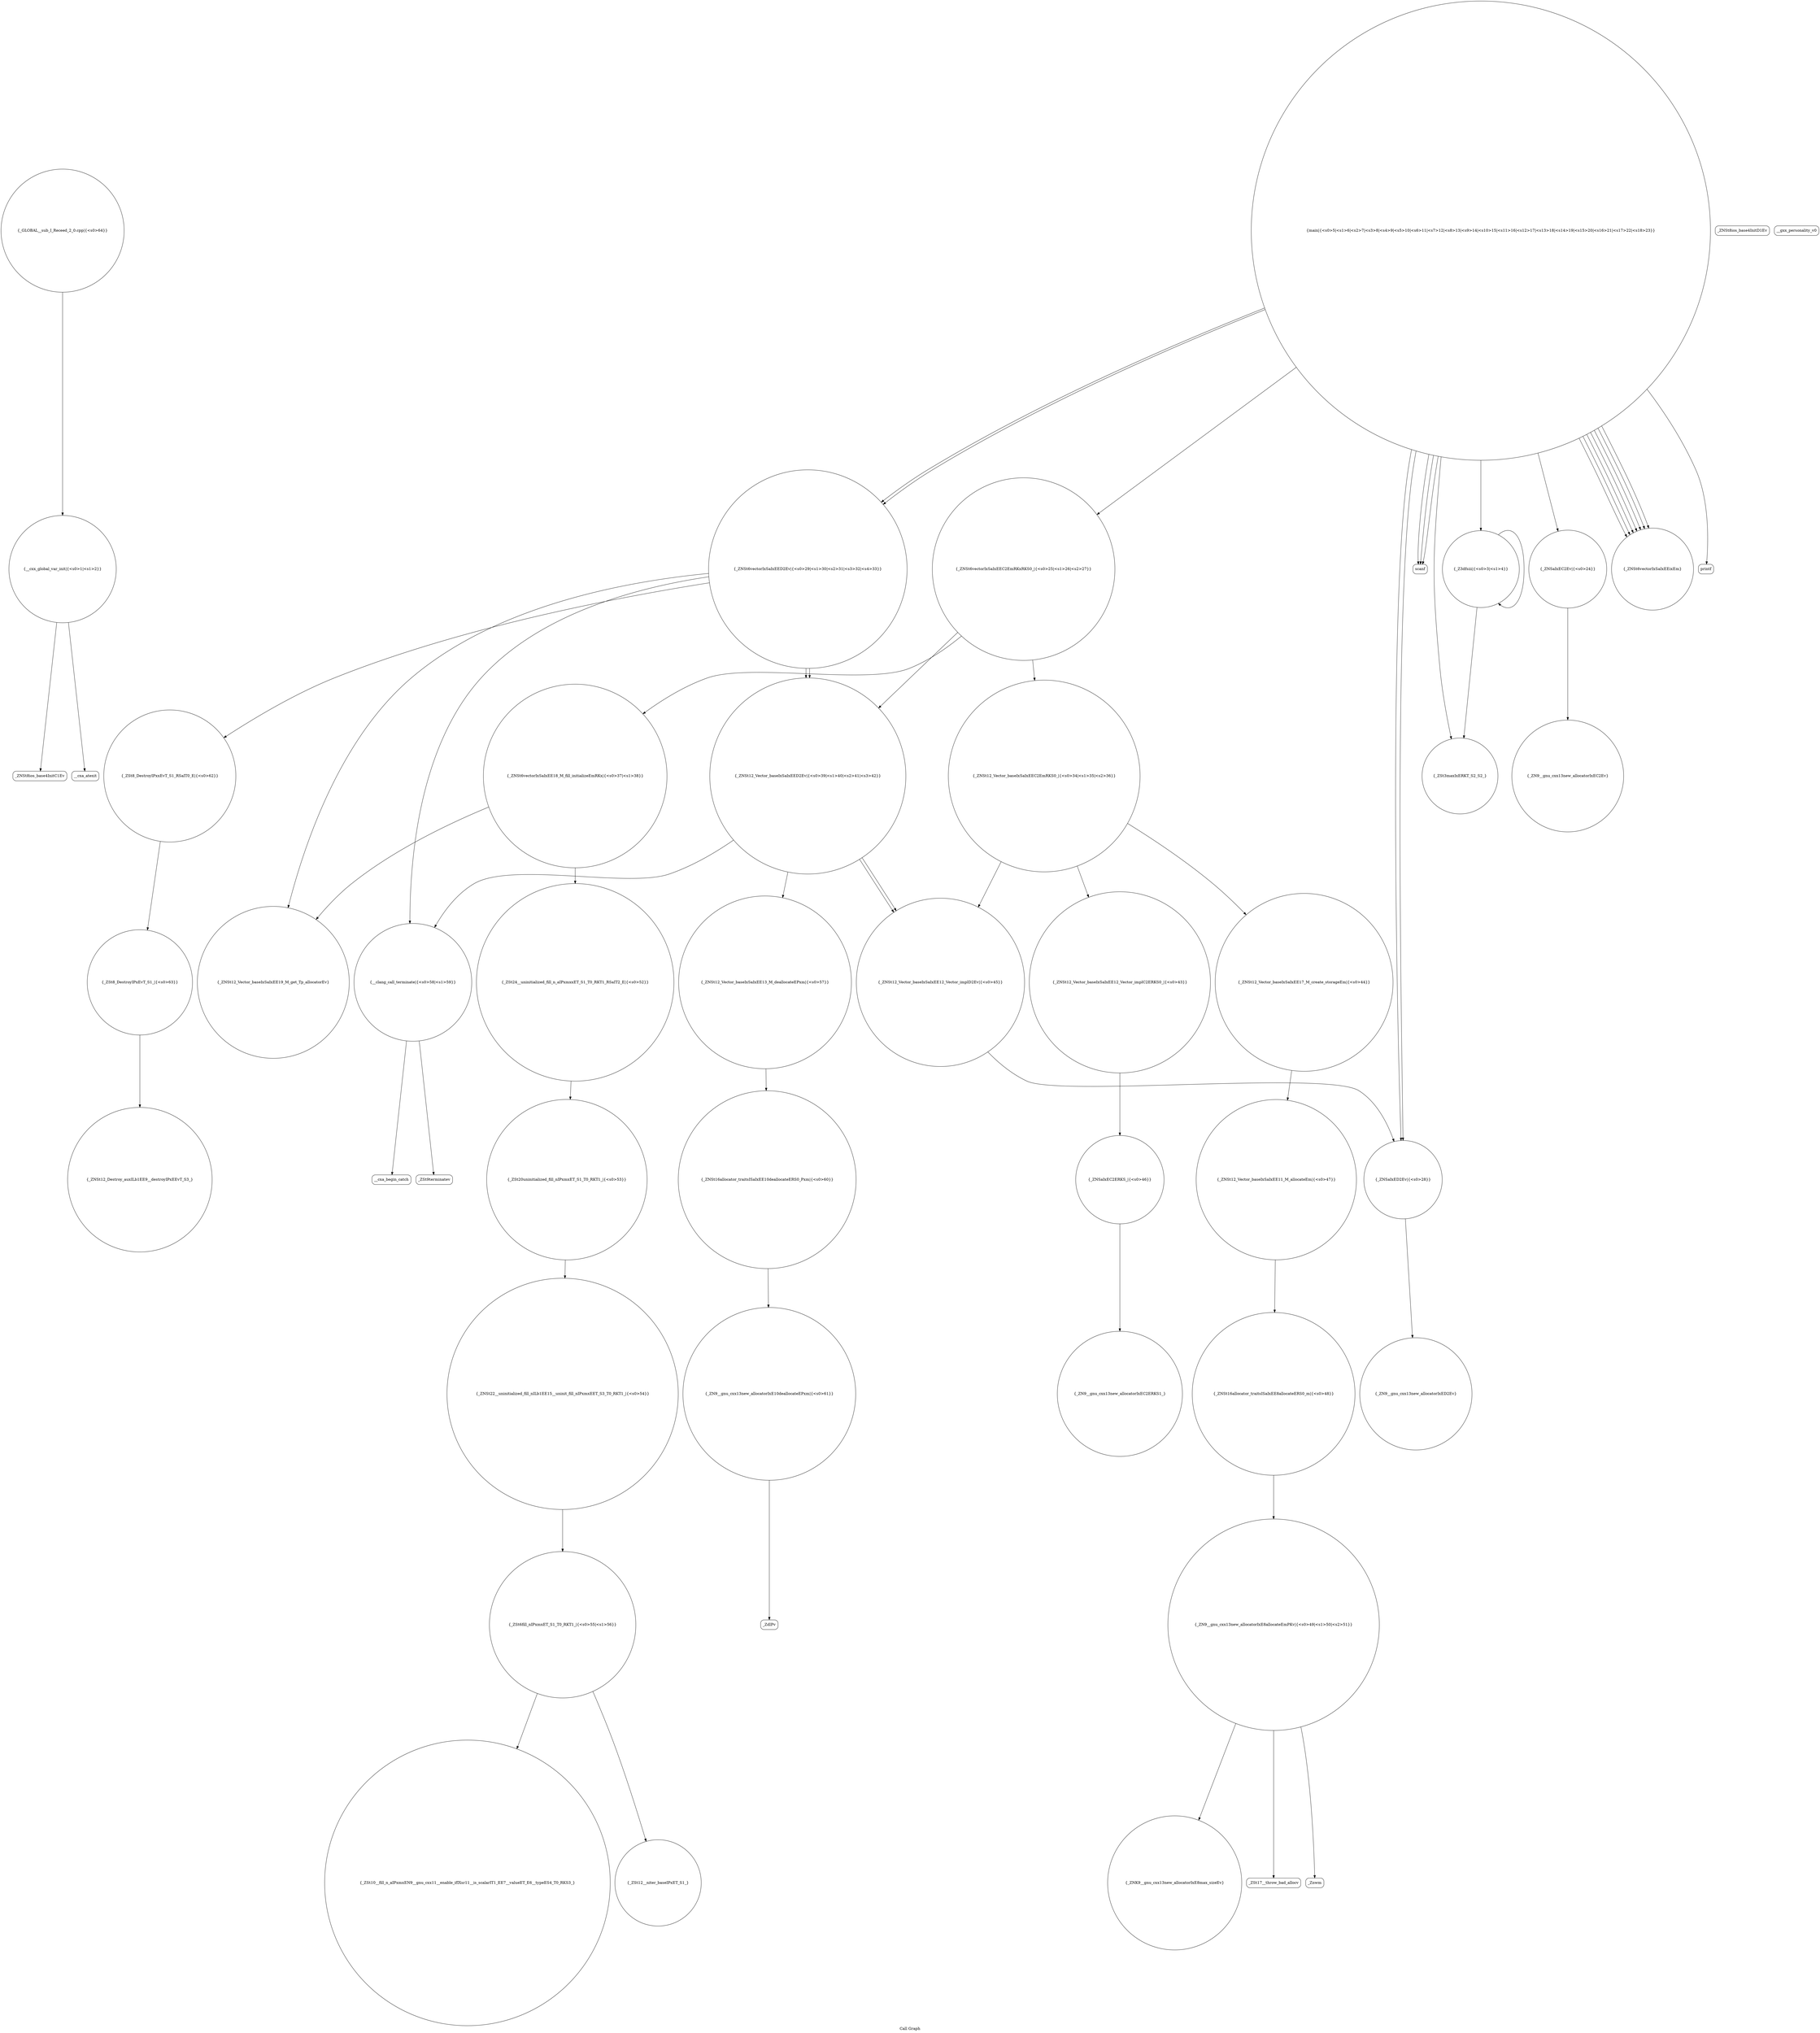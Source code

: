 digraph "Call Graph" {
	label="Call Graph";

	Node0x55b7a66ab0a0 [shape=record,shape=circle,label="{__cxx_global_var_init|{<s0>1|<s1>2}}"];
	Node0x55b7a66ab0a0:s0 -> Node0x55b7a66ab120[color=black];
	Node0x55b7a66ab0a0:s1 -> Node0x55b7a66ab220[color=black];
	Node0x55b7a66ac720 [shape=record,shape=circle,label="{_ZSt8_DestroyIPxxEvT_S1_RSaIT0_E|{<s0>62}}"];
	Node0x55b7a66ac720:s0 -> Node0x55b7a66ac7a0[color=black];
	Node0x55b7a66ab420 [shape=record,shape=Mrecord,label="{scanf}"];
	Node0x55b7a66ab7a0 [shape=record,shape=circle,label="{_ZNSt6vectorIxSaIxEED2Ev|{<s0>29|<s1>30|<s2>31|<s3>32|<s4>33}}"];
	Node0x55b7a66ab7a0:s0 -> Node0x55b7a66ac0a0[color=black];
	Node0x55b7a66ab7a0:s1 -> Node0x55b7a66ac720[color=black];
	Node0x55b7a66ab7a0:s2 -> Node0x55b7a66aba20[color=black];
	Node0x55b7a66ab7a0:s3 -> Node0x55b7a66aba20[color=black];
	Node0x55b7a66ab7a0:s4 -> Node0x55b7a66ac420[color=black];
	Node0x55b7a66abb20 [shape=record,shape=circle,label="{_ZNSt12_Vector_baseIxSaIxEE17_M_create_storageEm|{<s0>44}}"];
	Node0x55b7a66abb20:s0 -> Node0x55b7a66abd20[color=black];
	Node0x55b7a66abea0 [shape=record,shape=circle,label="{_ZNK9__gnu_cxx13new_allocatorIxE8max_sizeEv}"];
	Node0x55b7a66ac220 [shape=record,shape=circle,label="{_ZSt6fill_nIPxmxET_S1_T0_RKT1_|{<s0>55|<s1>56}}"];
	Node0x55b7a66ac220:s0 -> Node0x55b7a66ac320[color=black];
	Node0x55b7a66ac220:s1 -> Node0x55b7a66ac2a0[color=black];
	Node0x55b7a66ac5a0 [shape=record,shape=circle,label="{_ZNSt16allocator_traitsISaIxEE10deallocateERS0_Pxm|{<s0>60}}"];
	Node0x55b7a66ac5a0:s0 -> Node0x55b7a66ac620[color=black];
	Node0x55b7a66ab2a0 [shape=record,shape=circle,label="{_Z3dfsiii|{<s0>3|<s1>4}}"];
	Node0x55b7a66ab2a0:s0 -> Node0x55b7a66ab320[color=black];
	Node0x55b7a66ab2a0:s1 -> Node0x55b7a66ab2a0[color=black];
	Node0x55b7a66ab620 [shape=record,shape=circle,label="{_ZNSaIxED2Ev|{<s0>28}}"];
	Node0x55b7a66ab620:s0 -> Node0x55b7a66ab8a0[color=black];
	Node0x55b7a66ab9a0 [shape=record,shape=circle,label="{_ZNSt6vectorIxSaIxEE18_M_fill_initializeEmRKx|{<s0>37|<s1>38}}"];
	Node0x55b7a66ab9a0:s0 -> Node0x55b7a66ac0a0[color=black];
	Node0x55b7a66ab9a0:s1 -> Node0x55b7a66ac020[color=black];
	Node0x55b7a66abd20 [shape=record,shape=circle,label="{_ZNSt12_Vector_baseIxSaIxEE11_M_allocateEm|{<s0>47}}"];
	Node0x55b7a66abd20:s0 -> Node0x55b7a66abda0[color=black];
	Node0x55b7a66ac0a0 [shape=record,shape=circle,label="{_ZNSt12_Vector_baseIxSaIxEE19_M_get_Tp_allocatorEv}"];
	Node0x55b7a66ac420 [shape=record,shape=circle,label="{__clang_call_terminate|{<s0>58|<s1>59}}"];
	Node0x55b7a66ac420:s0 -> Node0x55b7a66ac4a0[color=black];
	Node0x55b7a66ac420:s1 -> Node0x55b7a66ac520[color=black];
	Node0x55b7a66ab120 [shape=record,shape=Mrecord,label="{_ZNSt8ios_base4InitC1Ev}"];
	Node0x55b7a66ac7a0 [shape=record,shape=circle,label="{_ZSt8_DestroyIPxEvT_S1_|{<s0>63}}"];
	Node0x55b7a66ac7a0:s0 -> Node0x55b7a66ac820[color=black];
	Node0x55b7a66ab4a0 [shape=record,shape=circle,label="{_ZNSaIxEC2Ev|{<s0>24}}"];
	Node0x55b7a66ab4a0:s0 -> Node0x55b7a66ab820[color=black];
	Node0x55b7a66ab820 [shape=record,shape=circle,label="{_ZN9__gnu_cxx13new_allocatorIxEC2Ev}"];
	Node0x55b7a66abba0 [shape=record,shape=circle,label="{_ZNSt12_Vector_baseIxSaIxEE12_Vector_implD2Ev|{<s0>45}}"];
	Node0x55b7a66abba0:s0 -> Node0x55b7a66ab620[color=black];
	Node0x55b7a66abf20 [shape=record,shape=Mrecord,label="{_ZSt17__throw_bad_allocv}"];
	Node0x55b7a66ac2a0 [shape=record,shape=circle,label="{_ZSt10__fill_n_aIPxmxEN9__gnu_cxx11__enable_ifIXsr11__is_scalarIT1_EE7__valueET_E6__typeES4_T0_RKS3_}"];
	Node0x55b7a66ac620 [shape=record,shape=circle,label="{_ZN9__gnu_cxx13new_allocatorIxE10deallocateEPxm|{<s0>61}}"];
	Node0x55b7a66ac620:s0 -> Node0x55b7a66ac6a0[color=black];
	Node0x55b7a66ab320 [shape=record,shape=circle,label="{_ZSt3maxIxERKT_S2_S2_}"];
	Node0x55b7a66ab6a0 [shape=record,shape=circle,label="{_ZNSt6vectorIxSaIxEEixEm}"];
	Node0x55b7a66aba20 [shape=record,shape=circle,label="{_ZNSt12_Vector_baseIxSaIxEED2Ev|{<s0>39|<s1>40|<s2>41|<s3>42}}"];
	Node0x55b7a66aba20:s0 -> Node0x55b7a66ac3a0[color=black];
	Node0x55b7a66aba20:s1 -> Node0x55b7a66abba0[color=black];
	Node0x55b7a66aba20:s2 -> Node0x55b7a66abba0[color=black];
	Node0x55b7a66aba20:s3 -> Node0x55b7a66ac420[color=black];
	Node0x55b7a66abda0 [shape=record,shape=circle,label="{_ZNSt16allocator_traitsISaIxEE8allocateERS0_m|{<s0>48}}"];
	Node0x55b7a66abda0:s0 -> Node0x55b7a66abe20[color=black];
	Node0x55b7a66ac120 [shape=record,shape=circle,label="{_ZSt20uninitialized_fill_nIPxmxET_S1_T0_RKT1_|{<s0>53}}"];
	Node0x55b7a66ac120:s0 -> Node0x55b7a66ac1a0[color=black];
	Node0x55b7a66ac4a0 [shape=record,shape=Mrecord,label="{__cxa_begin_catch}"];
	Node0x55b7a66ab1a0 [shape=record,shape=Mrecord,label="{_ZNSt8ios_base4InitD1Ev}"];
	Node0x55b7a66ac820 [shape=record,shape=circle,label="{_ZNSt12_Destroy_auxILb1EE9__destroyIPxEEvT_S3_}"];
	Node0x55b7a66ab520 [shape=record,shape=circle,label="{_ZNSt6vectorIxSaIxEEC2EmRKxRKS0_|{<s0>25|<s1>26|<s2>27}}"];
	Node0x55b7a66ab520:s0 -> Node0x55b7a66ab920[color=black];
	Node0x55b7a66ab520:s1 -> Node0x55b7a66ab9a0[color=black];
	Node0x55b7a66ab520:s2 -> Node0x55b7a66aba20[color=black];
	Node0x55b7a66ab8a0 [shape=record,shape=circle,label="{_ZN9__gnu_cxx13new_allocatorIxED2Ev}"];
	Node0x55b7a66abc20 [shape=record,shape=circle,label="{_ZNSaIxEC2ERKS_|{<s0>46}}"];
	Node0x55b7a66abc20:s0 -> Node0x55b7a66abca0[color=black];
	Node0x55b7a66abfa0 [shape=record,shape=Mrecord,label="{_Znwm}"];
	Node0x55b7a66ac320 [shape=record,shape=circle,label="{_ZSt12__niter_baseIPxET_S1_}"];
	Node0x55b7a66ac6a0 [shape=record,shape=Mrecord,label="{_ZdlPv}"];
	Node0x55b7a66ab3a0 [shape=record,shape=circle,label="{main|{<s0>5|<s1>6|<s2>7|<s3>8|<s4>9|<s5>10|<s6>11|<s7>12|<s8>13|<s9>14|<s10>15|<s11>16|<s12>17|<s13>18|<s14>19|<s15>20|<s16>21|<s17>22|<s18>23}}"];
	Node0x55b7a66ab3a0:s0 -> Node0x55b7a66ab420[color=black];
	Node0x55b7a66ab3a0:s1 -> Node0x55b7a66ab420[color=black];
	Node0x55b7a66ab3a0:s2 -> Node0x55b7a66ab420[color=black];
	Node0x55b7a66ab3a0:s3 -> Node0x55b7a66ab4a0[color=black];
	Node0x55b7a66ab3a0:s4 -> Node0x55b7a66ab520[color=black];
	Node0x55b7a66ab3a0:s5 -> Node0x55b7a66ab620[color=black];
	Node0x55b7a66ab3a0:s6 -> Node0x55b7a66ab6a0[color=black];
	Node0x55b7a66ab3a0:s7 -> Node0x55b7a66ab6a0[color=black];
	Node0x55b7a66ab3a0:s8 -> Node0x55b7a66ab620[color=black];
	Node0x55b7a66ab3a0:s9 -> Node0x55b7a66ab2a0[color=black];
	Node0x55b7a66ab3a0:s10 -> Node0x55b7a66ab6a0[color=black];
	Node0x55b7a66ab3a0:s11 -> Node0x55b7a66ab6a0[color=black];
	Node0x55b7a66ab3a0:s12 -> Node0x55b7a66ab7a0[color=black];
	Node0x55b7a66ab3a0:s13 -> Node0x55b7a66ab6a0[color=black];
	Node0x55b7a66ab3a0:s14 -> Node0x55b7a66ab320[color=black];
	Node0x55b7a66ab3a0:s15 -> Node0x55b7a66ab6a0[color=black];
	Node0x55b7a66ab3a0:s16 -> Node0x55b7a66ab6a0[color=black];
	Node0x55b7a66ab3a0:s17 -> Node0x55b7a66ab720[color=black];
	Node0x55b7a66ab3a0:s18 -> Node0x55b7a66ab7a0[color=black];
	Node0x55b7a66ab720 [shape=record,shape=Mrecord,label="{printf}"];
	Node0x55b7a66abaa0 [shape=record,shape=circle,label="{_ZNSt12_Vector_baseIxSaIxEE12_Vector_implC2ERKS0_|{<s0>43}}"];
	Node0x55b7a66abaa0:s0 -> Node0x55b7a66abc20[color=black];
	Node0x55b7a66abe20 [shape=record,shape=circle,label="{_ZN9__gnu_cxx13new_allocatorIxE8allocateEmPKv|{<s0>49|<s1>50|<s2>51}}"];
	Node0x55b7a66abe20:s0 -> Node0x55b7a66abea0[color=black];
	Node0x55b7a66abe20:s1 -> Node0x55b7a66abf20[color=black];
	Node0x55b7a66abe20:s2 -> Node0x55b7a66abfa0[color=black];
	Node0x55b7a66ac1a0 [shape=record,shape=circle,label="{_ZNSt22__uninitialized_fill_nILb1EE15__uninit_fill_nIPxmxEET_S3_T0_RKT1_|{<s0>54}}"];
	Node0x55b7a66ac1a0:s0 -> Node0x55b7a66ac220[color=black];
	Node0x55b7a66ac520 [shape=record,shape=Mrecord,label="{_ZSt9terminatev}"];
	Node0x55b7a66ab220 [shape=record,shape=Mrecord,label="{__cxa_atexit}"];
	Node0x55b7a66ad8c0 [shape=record,shape=circle,label="{_GLOBAL__sub_I_Receed_2_0.cpp|{<s0>64}}"];
	Node0x55b7a66ad8c0:s0 -> Node0x55b7a66ab0a0[color=black];
	Node0x55b7a66ab5a0 [shape=record,shape=Mrecord,label="{__gxx_personality_v0}"];
	Node0x55b7a66ab920 [shape=record,shape=circle,label="{_ZNSt12_Vector_baseIxSaIxEEC2EmRKS0_|{<s0>34|<s1>35|<s2>36}}"];
	Node0x55b7a66ab920:s0 -> Node0x55b7a66abaa0[color=black];
	Node0x55b7a66ab920:s1 -> Node0x55b7a66abb20[color=black];
	Node0x55b7a66ab920:s2 -> Node0x55b7a66abba0[color=black];
	Node0x55b7a66abca0 [shape=record,shape=circle,label="{_ZN9__gnu_cxx13new_allocatorIxEC2ERKS1_}"];
	Node0x55b7a66ac020 [shape=record,shape=circle,label="{_ZSt24__uninitialized_fill_n_aIPxmxxET_S1_T0_RKT1_RSaIT2_E|{<s0>52}}"];
	Node0x55b7a66ac020:s0 -> Node0x55b7a66ac120[color=black];
	Node0x55b7a66ac3a0 [shape=record,shape=circle,label="{_ZNSt12_Vector_baseIxSaIxEE13_M_deallocateEPxm|{<s0>57}}"];
	Node0x55b7a66ac3a0:s0 -> Node0x55b7a66ac5a0[color=black];
}
